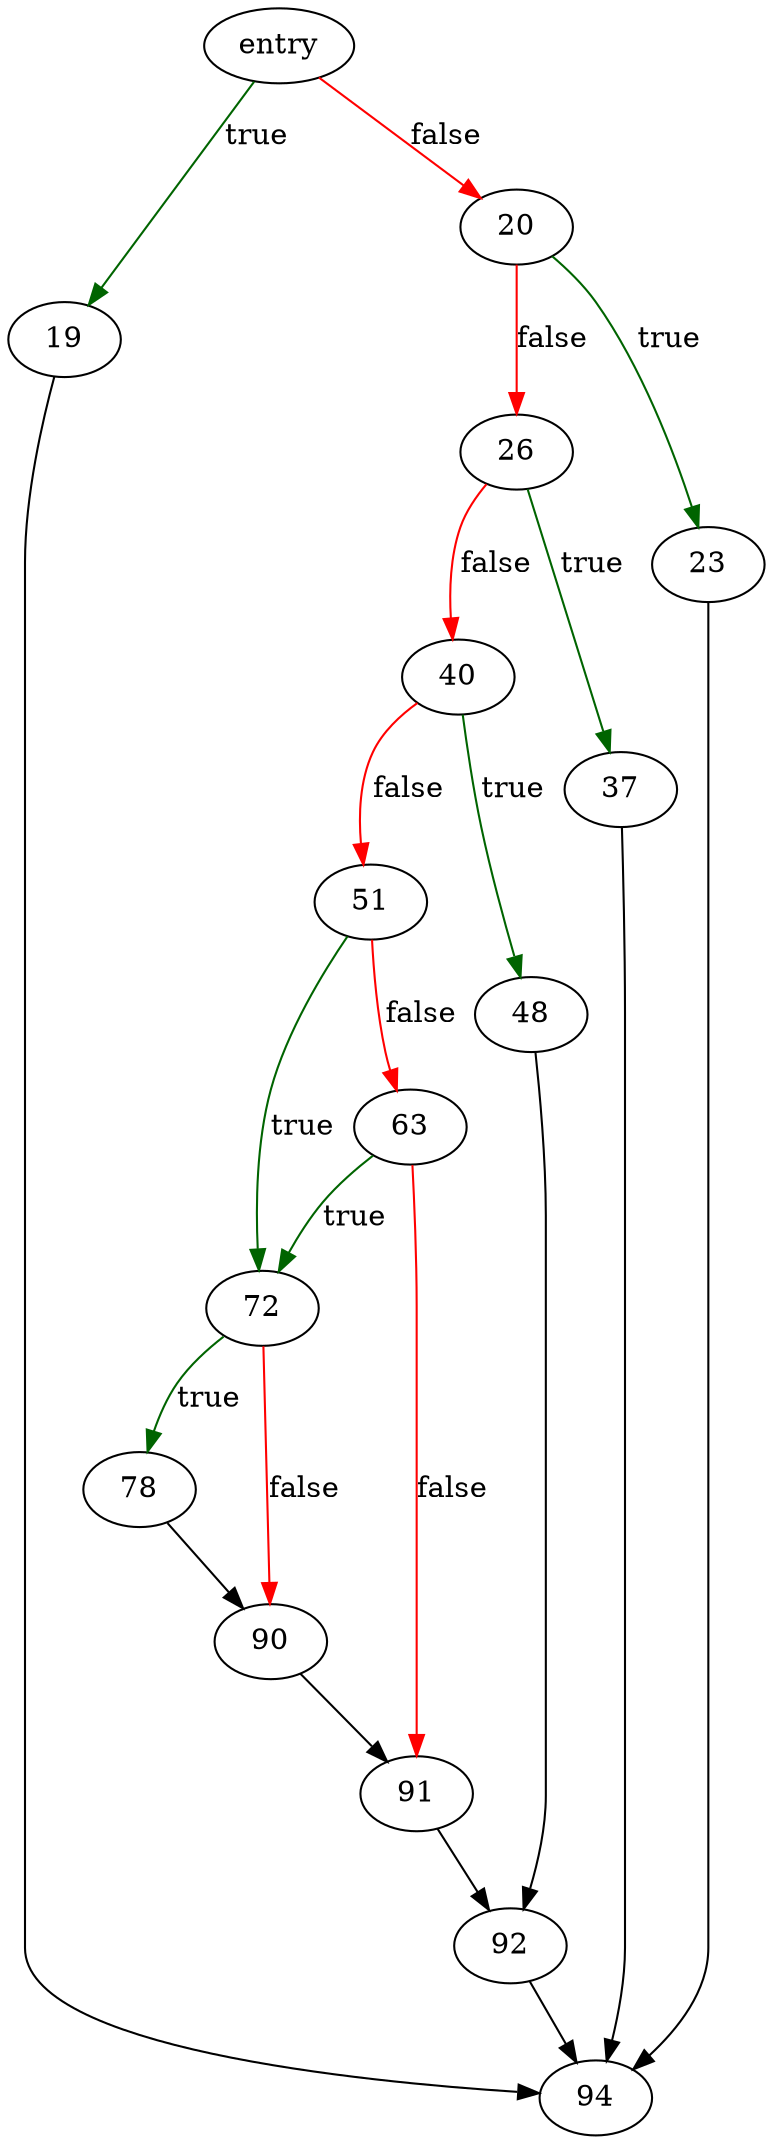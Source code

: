 digraph "ptrmapPut" {
	// Node definitions.
	5 [label=entry];
	19;
	20;
	23;
	26;
	37;
	40;
	48;
	51;
	63;
	72;
	78;
	90;
	91;
	92;
	94;

	// Edge definitions.
	5 -> 19 [
		color=darkgreen
		label=true
	];
	5 -> 20 [
		color=red
		label=false
	];
	19 -> 94;
	20 -> 23 [
		color=darkgreen
		label=true
	];
	20 -> 26 [
		color=red
		label=false
	];
	23 -> 94;
	26 -> 37 [
		color=darkgreen
		label=true
	];
	26 -> 40 [
		color=red
		label=false
	];
	37 -> 94;
	40 -> 48 [
		color=darkgreen
		label=true
	];
	40 -> 51 [
		color=red
		label=false
	];
	48 -> 92;
	51 -> 63 [
		color=red
		label=false
	];
	51 -> 72 [
		color=darkgreen
		label=true
	];
	63 -> 72 [
		color=darkgreen
		label=true
	];
	63 -> 91 [
		color=red
		label=false
	];
	72 -> 78 [
		color=darkgreen
		label=true
	];
	72 -> 90 [
		color=red
		label=false
	];
	78 -> 90;
	90 -> 91;
	91 -> 92;
	92 -> 94;
}